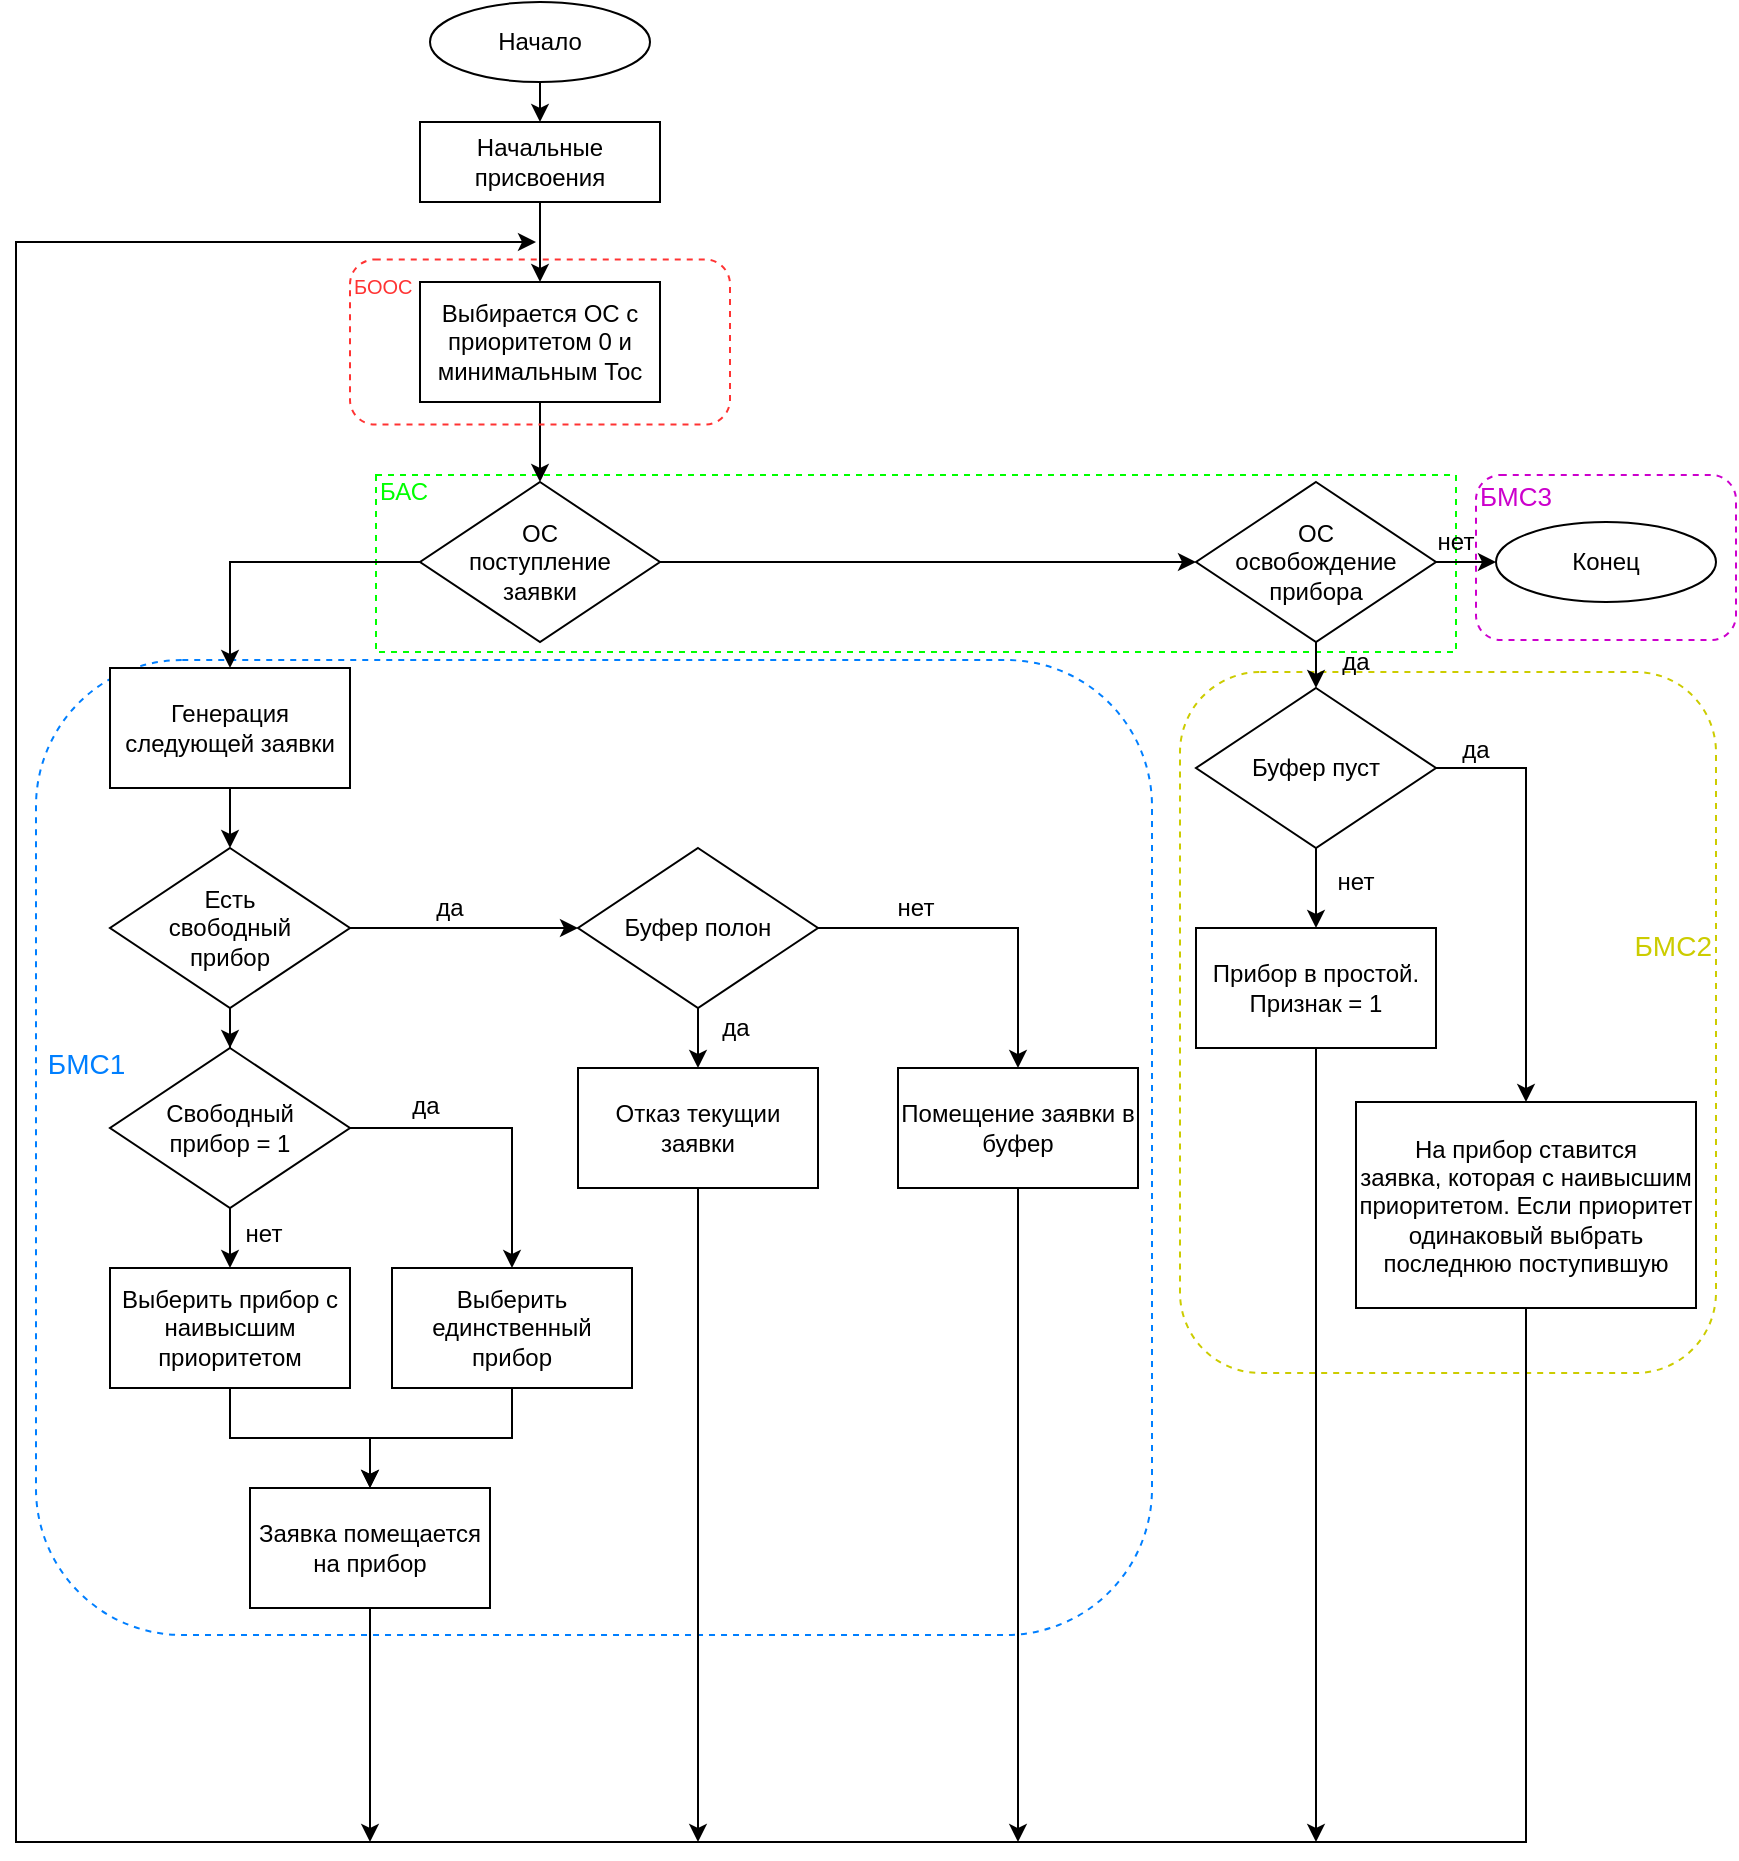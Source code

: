 <mxfile version="14.7.4" type="embed"><diagram id="AH1xkY92VXm6v2RYYMqo" name="Page-1"><mxGraphModel dx="1106" dy="1102" grid="1" gridSize="10" guides="1" tooltips="1" connect="1" arrows="1" fold="1" page="1" pageScale="1" pageWidth="850" pageHeight="1100" math="0" shadow="0"><root><mxCell id="0"/><mxCell id="1" parent="0"/><mxCell id="54" value="&lt;font style=&quot;font-size: 12px&quot;&gt;&lt;font color=&quot;#00ff00&quot; style=&quot;font-size: 12px&quot;&gt;БАС&lt;br&gt;&lt;br&gt;&lt;br&gt;&lt;br&gt;&lt;br&gt;&lt;/font&gt;&lt;br&gt;&lt;/font&gt;" style="rounded=0;whiteSpace=wrap;html=1;fillColor=none;dashed=1;align=left;strokeColor=#00FF00;" parent="1" vertex="1"><mxGeometry x="200" y="276.5" width="540" height="88.5" as="geometry"/></mxCell><mxCell id="57" value="&lt;font style=&quot;font-size: 13px&quot;&gt;&lt;font color=&quot;#cc00cc&quot;&gt;БМС3&lt;br&gt;&lt;br&gt;&lt;br&gt;&lt;br&gt;&lt;/font&gt;&lt;br&gt;&lt;/font&gt;" style="rounded=1;whiteSpace=wrap;html=1;fillColor=none;dashed=1;align=left;strokeColor=#CC00CC;" parent="1" vertex="1"><mxGeometry x="750" y="276.5" width="130" height="82.5" as="geometry"/></mxCell><mxCell id="56" value="&lt;div&gt;&lt;span style=&quot;font-size: 14px&quot;&gt;&lt;font color=&quot;#cccc00&quot;&gt;&amp;nbsp;БМС2&lt;/font&gt;&lt;/span&gt;&lt;/div&gt;&lt;font&gt;&lt;div&gt;&lt;span style=&quot;font-size: 14px&quot;&gt;&lt;font color=&quot;#cccc00&quot;&gt;&lt;br&gt;&lt;/font&gt;&lt;/span&gt;&lt;/div&gt;&lt;div&gt;&lt;span style=&quot;font-size: 14px&quot;&gt;&lt;font color=&quot;#cccc00&quot;&gt;&lt;br&gt;&lt;/font&gt;&lt;/span&gt;&lt;/div&gt;&lt;div&gt;&lt;font color=&quot;#cccc00&quot;&gt;&lt;br&gt;&lt;/font&gt;&lt;/div&gt;&lt;div&gt;&lt;font color=&quot;#cccc00&quot;&gt;&lt;br&gt;&lt;/font&gt;&lt;/div&gt;&lt;div&gt;&lt;br&gt;&lt;/div&gt;&lt;/font&gt;" style="rounded=1;whiteSpace=wrap;html=1;fillColor=none;dashed=1;align=right;shadow=0;strokeColor=#CCCC00;" parent="1" vertex="1"><mxGeometry x="602" y="375" width="268" height="350.5" as="geometry"/></mxCell><mxCell id="55" value="&lt;font style=&quot;font-size: 14px&quot;&gt;&lt;font color=&quot;#007fff&quot; style=&quot;font-size: 14px&quot;&gt;&amp;nbsp;БМС1&lt;br&gt;&lt;br&gt;&lt;br&gt;&lt;br&gt;&lt;br&gt;&lt;/font&gt;&lt;br&gt;&lt;/font&gt;" style="rounded=1;whiteSpace=wrap;html=1;fillColor=none;dashed=1;align=left;shadow=0;strokeColor=#007FFF;" parent="1" vertex="1"><mxGeometry x="30" y="369" width="558" height="487.5" as="geometry"/></mxCell><mxCell id="21" style="edgeStyle=orthogonalEdgeStyle;rounded=0;orthogonalLoop=1;jettySize=auto;html=1;exitX=0.5;exitY=1;exitDx=0;exitDy=0;entryX=0.5;entryY=0;entryDx=0;entryDy=0;" parent="1" source="2" target="4" edge="1"><mxGeometry relative="1" as="geometry"/></mxCell><mxCell id="2" value="Начало" style="ellipse;whiteSpace=wrap;html=1;" parent="1" vertex="1"><mxGeometry x="227" y="40" width="110" height="40" as="geometry"/></mxCell><mxCell id="3" value="Конец" style="ellipse;whiteSpace=wrap;html=1;" parent="1" vertex="1"><mxGeometry x="760" y="300" width="110" height="40" as="geometry"/></mxCell><mxCell id="22" style="edgeStyle=orthogonalEdgeStyle;rounded=0;orthogonalLoop=1;jettySize=auto;html=1;exitX=0.5;exitY=1;exitDx=0;exitDy=0;entryX=0.5;entryY=0;entryDx=0;entryDy=0;" parent="1" source="4" target="6" edge="1"><mxGeometry relative="1" as="geometry"/></mxCell><mxCell id="4" value="Начальные присвоения" style="rounded=0;whiteSpace=wrap;html=1;" parent="1" vertex="1"><mxGeometry x="222" y="100" width="120" height="40" as="geometry"/></mxCell><mxCell id="25" style="edgeStyle=orthogonalEdgeStyle;rounded=0;orthogonalLoop=1;jettySize=auto;html=1;" parent="1" source="5" target="7" edge="1"><mxGeometry relative="1" as="geometry"/></mxCell><mxCell id="37" style="edgeStyle=orthogonalEdgeStyle;rounded=0;orthogonalLoop=1;jettySize=auto;html=1;exitX=1;exitY=0.5;exitDx=0;exitDy=0;entryX=0;entryY=0.5;entryDx=0;entryDy=0;" parent="1" source="5" target="35" edge="1"><mxGeometry relative="1" as="geometry"/></mxCell><mxCell id="5" value="ОС&lt;br&gt;поступление&lt;br&gt;заявки" style="rhombus;whiteSpace=wrap;html=1;" parent="1" vertex="1"><mxGeometry x="222" y="280" width="120" height="80" as="geometry"/></mxCell><mxCell id="24" style="edgeStyle=orthogonalEdgeStyle;rounded=0;orthogonalLoop=1;jettySize=auto;html=1;exitX=0.5;exitY=1;exitDx=0;exitDy=0;entryX=0.5;entryY=0;entryDx=0;entryDy=0;" parent="1" source="6" target="5" edge="1"><mxGeometry relative="1" as="geometry"/></mxCell><mxCell id="6" value="Выбирается ОС с приоритетом 0 и минимальным Тос" style="rounded=0;whiteSpace=wrap;html=1;" parent="1" vertex="1"><mxGeometry x="222" y="180" width="120" height="60" as="geometry"/></mxCell><mxCell id="26" style="edgeStyle=orthogonalEdgeStyle;rounded=0;orthogonalLoop=1;jettySize=auto;html=1;exitX=0.5;exitY=1;exitDx=0;exitDy=0;entryX=0.5;entryY=0;entryDx=0;entryDy=0;" parent="1" source="7" target="9" edge="1"><mxGeometry relative="1" as="geometry"/></mxCell><mxCell id="7" value="Генерация следующей заявки" style="rounded=0;whiteSpace=wrap;html=1;" parent="1" vertex="1"><mxGeometry x="67" y="373" width="120" height="60" as="geometry"/></mxCell><mxCell id="27" style="edgeStyle=orthogonalEdgeStyle;rounded=0;orthogonalLoop=1;jettySize=auto;html=1;exitX=0.5;exitY=1;exitDx=0;exitDy=0;" parent="1" source="9" target="11" edge="1"><mxGeometry relative="1" as="geometry"/></mxCell><mxCell id="32" style="edgeStyle=orthogonalEdgeStyle;rounded=0;orthogonalLoop=1;jettySize=auto;html=1;exitX=1;exitY=0.5;exitDx=0;exitDy=0;entryX=0;entryY=0.5;entryDx=0;entryDy=0;" parent="1" source="9" target="17" edge="1"><mxGeometry relative="1" as="geometry"/></mxCell><mxCell id="9" value="Есть&lt;br&gt;свободный&lt;br&gt;прибор" style="rhombus;whiteSpace=wrap;html=1;" parent="1" vertex="1"><mxGeometry x="67" y="463" width="120" height="80" as="geometry"/></mxCell><mxCell id="28" style="edgeStyle=orthogonalEdgeStyle;rounded=0;orthogonalLoop=1;jettySize=auto;html=1;exitX=0.5;exitY=1;exitDx=0;exitDy=0;entryX=0.5;entryY=0;entryDx=0;entryDy=0;" parent="1" source="11" target="12" edge="1"><mxGeometry relative="1" as="geometry"/></mxCell><mxCell id="29" style="edgeStyle=orthogonalEdgeStyle;rounded=0;orthogonalLoop=1;jettySize=auto;html=1;exitX=1;exitY=0.5;exitDx=0;exitDy=0;" parent="1" source="11" target="13" edge="1"><mxGeometry relative="1" as="geometry"/></mxCell><mxCell id="11" value="Свободный&lt;br&gt;прибор = 1" style="rhombus;whiteSpace=wrap;html=1;" parent="1" vertex="1"><mxGeometry x="67" y="563" width="120" height="80" as="geometry"/></mxCell><mxCell id="30" style="edgeStyle=orthogonalEdgeStyle;rounded=0;orthogonalLoop=1;jettySize=auto;html=1;exitX=0.5;exitY=1;exitDx=0;exitDy=0;" parent="1" source="12" target="15" edge="1"><mxGeometry relative="1" as="geometry"/></mxCell><mxCell id="12" value="Выберить прибор с наивысшим приоритетом" style="rounded=0;whiteSpace=wrap;html=1;" parent="1" vertex="1"><mxGeometry x="67" y="673" width="120" height="60" as="geometry"/></mxCell><mxCell id="31" style="edgeStyle=orthogonalEdgeStyle;rounded=0;orthogonalLoop=1;jettySize=auto;html=1;entryX=0.5;entryY=0;entryDx=0;entryDy=0;" parent="1" source="13" target="15" edge="1"><mxGeometry relative="1" as="geometry"/></mxCell><mxCell id="13" value="Выберить&lt;br&gt;единственный прибор" style="rounded=0;whiteSpace=wrap;html=1;" parent="1" vertex="1"><mxGeometry x="208" y="673" width="120" height="60" as="geometry"/></mxCell><mxCell id="45" style="edgeStyle=orthogonalEdgeStyle;rounded=0;orthogonalLoop=1;jettySize=auto;html=1;exitX=0.5;exitY=1;exitDx=0;exitDy=0;" parent="1" source="15" edge="1"><mxGeometry relative="1" as="geometry"><mxPoint x="197" y="960" as="targetPoint"/></mxGeometry></mxCell><mxCell id="15" value="Заявка помещается на прибор" style="rounded=0;whiteSpace=wrap;html=1;" parent="1" vertex="1"><mxGeometry x="137" y="783" width="120" height="60" as="geometry"/></mxCell><mxCell id="47" style="edgeStyle=orthogonalEdgeStyle;rounded=0;orthogonalLoop=1;jettySize=auto;html=1;exitX=0.5;exitY=1;exitDx=0;exitDy=0;" parent="1" source="16" edge="1"><mxGeometry relative="1" as="geometry"><mxPoint x="361" y="960" as="targetPoint"/></mxGeometry></mxCell><mxCell id="16" value="Отказ&amp;nbsp;текущии заявки" style="rounded=0;whiteSpace=wrap;html=1;" parent="1" vertex="1"><mxGeometry x="301" y="573" width="120" height="60" as="geometry"/></mxCell><mxCell id="33" style="edgeStyle=orthogonalEdgeStyle;rounded=0;orthogonalLoop=1;jettySize=auto;html=1;exitX=0.5;exitY=1;exitDx=0;exitDy=0;entryX=0.5;entryY=0;entryDx=0;entryDy=0;" parent="1" source="17" target="16" edge="1"><mxGeometry relative="1" as="geometry"/></mxCell><mxCell id="34" style="edgeStyle=orthogonalEdgeStyle;rounded=0;orthogonalLoop=1;jettySize=auto;html=1;exitX=1;exitY=0.5;exitDx=0;exitDy=0;" parent="1" source="17" target="18" edge="1"><mxGeometry relative="1" as="geometry"/></mxCell><mxCell id="17" value="Буфер полон" style="rhombus;whiteSpace=wrap;html=1;" parent="1" vertex="1"><mxGeometry x="301" y="463" width="120" height="80" as="geometry"/></mxCell><mxCell id="48" style="edgeStyle=orthogonalEdgeStyle;rounded=0;orthogonalLoop=1;jettySize=auto;html=1;exitX=0.5;exitY=1;exitDx=0;exitDy=0;" parent="1" source="18" edge="1"><mxGeometry relative="1" as="geometry"><mxPoint x="521" y="960" as="targetPoint"/></mxGeometry></mxCell><mxCell id="18" value="Помещение заявки в буфер" style="rounded=0;whiteSpace=wrap;html=1;" parent="1" vertex="1"><mxGeometry x="461" y="573" width="120" height="60" as="geometry"/></mxCell><mxCell id="38" style="edgeStyle=orthogonalEdgeStyle;rounded=0;orthogonalLoop=1;jettySize=auto;html=1;entryX=0.5;entryY=0;entryDx=0;entryDy=0;" parent="1" source="35" target="36" edge="1"><mxGeometry relative="1" as="geometry"/></mxCell><mxCell id="39" style="edgeStyle=orthogonalEdgeStyle;rounded=0;orthogonalLoop=1;jettySize=auto;html=1;exitX=1;exitY=0.5;exitDx=0;exitDy=0;entryX=0;entryY=0.5;entryDx=0;entryDy=0;" parent="1" source="35" target="3" edge="1"><mxGeometry relative="1" as="geometry"/></mxCell><mxCell id="35" value="ОС&lt;br&gt;освобождение&lt;br&gt;прибора" style="rhombus;whiteSpace=wrap;html=1;" parent="1" vertex="1"><mxGeometry x="610" y="280" width="120" height="80" as="geometry"/></mxCell><mxCell id="41" style="edgeStyle=orthogonalEdgeStyle;rounded=0;orthogonalLoop=1;jettySize=auto;html=1;exitX=0.5;exitY=1;exitDx=0;exitDy=0;" parent="1" source="36" target="40" edge="1"><mxGeometry relative="1" as="geometry"/></mxCell><mxCell id="50" style="edgeStyle=orthogonalEdgeStyle;rounded=0;orthogonalLoop=1;jettySize=auto;html=1;entryX=0.5;entryY=0;entryDx=0;entryDy=0;" parent="1" source="36" target="42" edge="1"><mxGeometry relative="1" as="geometry"><Array as="points"><mxPoint x="775" y="423"/></Array></mxGeometry></mxCell><mxCell id="36" value="Буфер пуст" style="rhombus;whiteSpace=wrap;html=1;" parent="1" vertex="1"><mxGeometry x="610" y="383" width="120" height="80" as="geometry"/></mxCell><mxCell id="49" style="edgeStyle=orthogonalEdgeStyle;rounded=0;orthogonalLoop=1;jettySize=auto;html=1;" parent="1" source="40" edge="1"><mxGeometry relative="1" as="geometry"><mxPoint x="670" y="960" as="targetPoint"/></mxGeometry></mxCell><mxCell id="40" value="Прибор в простой.&lt;br&gt;Признак = 1" style="rounded=0;whiteSpace=wrap;html=1;glass=0;" parent="1" vertex="1"><mxGeometry x="610" y="503" width="120" height="60" as="geometry"/></mxCell><mxCell id="44" style="edgeStyle=orthogonalEdgeStyle;rounded=0;orthogonalLoop=1;jettySize=auto;html=1;exitX=0.5;exitY=1;exitDx=0;exitDy=0;" parent="1" source="42" edge="1"><mxGeometry relative="1" as="geometry"><mxPoint x="280" y="160" as="targetPoint"/><Array as="points"><mxPoint x="775" y="960"/><mxPoint x="20" y="960"/><mxPoint x="20" y="160"/></Array></mxGeometry></mxCell><mxCell id="42" value="&lt;font style=&quot;font-size: 12px&quot;&gt;На прибор ставится&lt;br&gt;заявка, которая с наивысшим приоритетом. Если приоритет одинаковый&amp;nbsp;выбрать последнюю поступившую&lt;/font&gt;" style="rounded=0;whiteSpace=wrap;html=1;" parent="1" vertex="1"><mxGeometry x="690" y="590" width="170" height="103" as="geometry"/></mxCell><mxCell id="53" value="&lt;font style=&quot;font-size: 10px&quot;&gt;&lt;font color=&quot;#ff3333&quot;&gt;БООС&lt;/font&gt;&lt;br&gt;&lt;br&gt;&lt;br&gt;&lt;br&gt;&lt;br&gt;&lt;/font&gt;" style="rounded=1;whiteSpace=wrap;html=1;fillColor=none;strokeColor=#FF3333;dashed=1;align=left;" parent="1" vertex="1"><mxGeometry x="187" y="168.75" width="190" height="82.5" as="geometry"/></mxCell><mxCell id="58" value="да" style="text;html=1;strokeColor=none;fillColor=none;align=center;verticalAlign=middle;whiteSpace=wrap;rounded=0;" parent="1" vertex="1"><mxGeometry x="730" y="404" width="40" height="20" as="geometry"/></mxCell><mxCell id="59" value="да" style="text;html=1;strokeColor=none;fillColor=none;align=center;verticalAlign=middle;whiteSpace=wrap;rounded=0;" parent="1" vertex="1"><mxGeometry x="360" y="543" width="40" height="20" as="geometry"/></mxCell><mxCell id="60" value="да" style="text;html=1;strokeColor=none;fillColor=none;align=center;verticalAlign=middle;whiteSpace=wrap;rounded=0;" parent="1" vertex="1"><mxGeometry x="217" y="483" width="40" height="20" as="geometry"/></mxCell><mxCell id="62" value="да" style="text;html=1;strokeColor=none;fillColor=none;align=center;verticalAlign=middle;whiteSpace=wrap;rounded=0;" parent="1" vertex="1"><mxGeometry x="205" y="582" width="40" height="20" as="geometry"/></mxCell><mxCell id="66" value="нет" style="text;html=1;strokeColor=none;fillColor=none;align=center;verticalAlign=middle;whiteSpace=wrap;rounded=0;" parent="1" vertex="1"><mxGeometry x="720" y="300" width="40" height="20" as="geometry"/></mxCell><mxCell id="67" value="да" style="text;html=1;strokeColor=none;fillColor=none;align=center;verticalAlign=middle;whiteSpace=wrap;rounded=0;" parent="1" vertex="1"><mxGeometry x="670" y="360" width="40" height="20" as="geometry"/></mxCell><mxCell id="68" value="нет" style="text;html=1;strokeColor=none;fillColor=none;align=center;verticalAlign=middle;whiteSpace=wrap;rounded=0;" parent="1" vertex="1"><mxGeometry x="670" y="470" width="40" height="20" as="geometry"/></mxCell><mxCell id="69" value="нет" style="text;html=1;strokeColor=none;fillColor=none;align=center;verticalAlign=middle;whiteSpace=wrap;rounded=0;" parent="1" vertex="1"><mxGeometry x="450" y="483" width="40" height="20" as="geometry"/></mxCell><mxCell id="71" value="нет" style="text;html=1;strokeColor=none;fillColor=none;align=center;verticalAlign=middle;whiteSpace=wrap;rounded=0;" parent="1" vertex="1"><mxGeometry x="124" y="646" width="40" height="20" as="geometry"/></mxCell></root></mxGraphModel></diagram></mxfile>